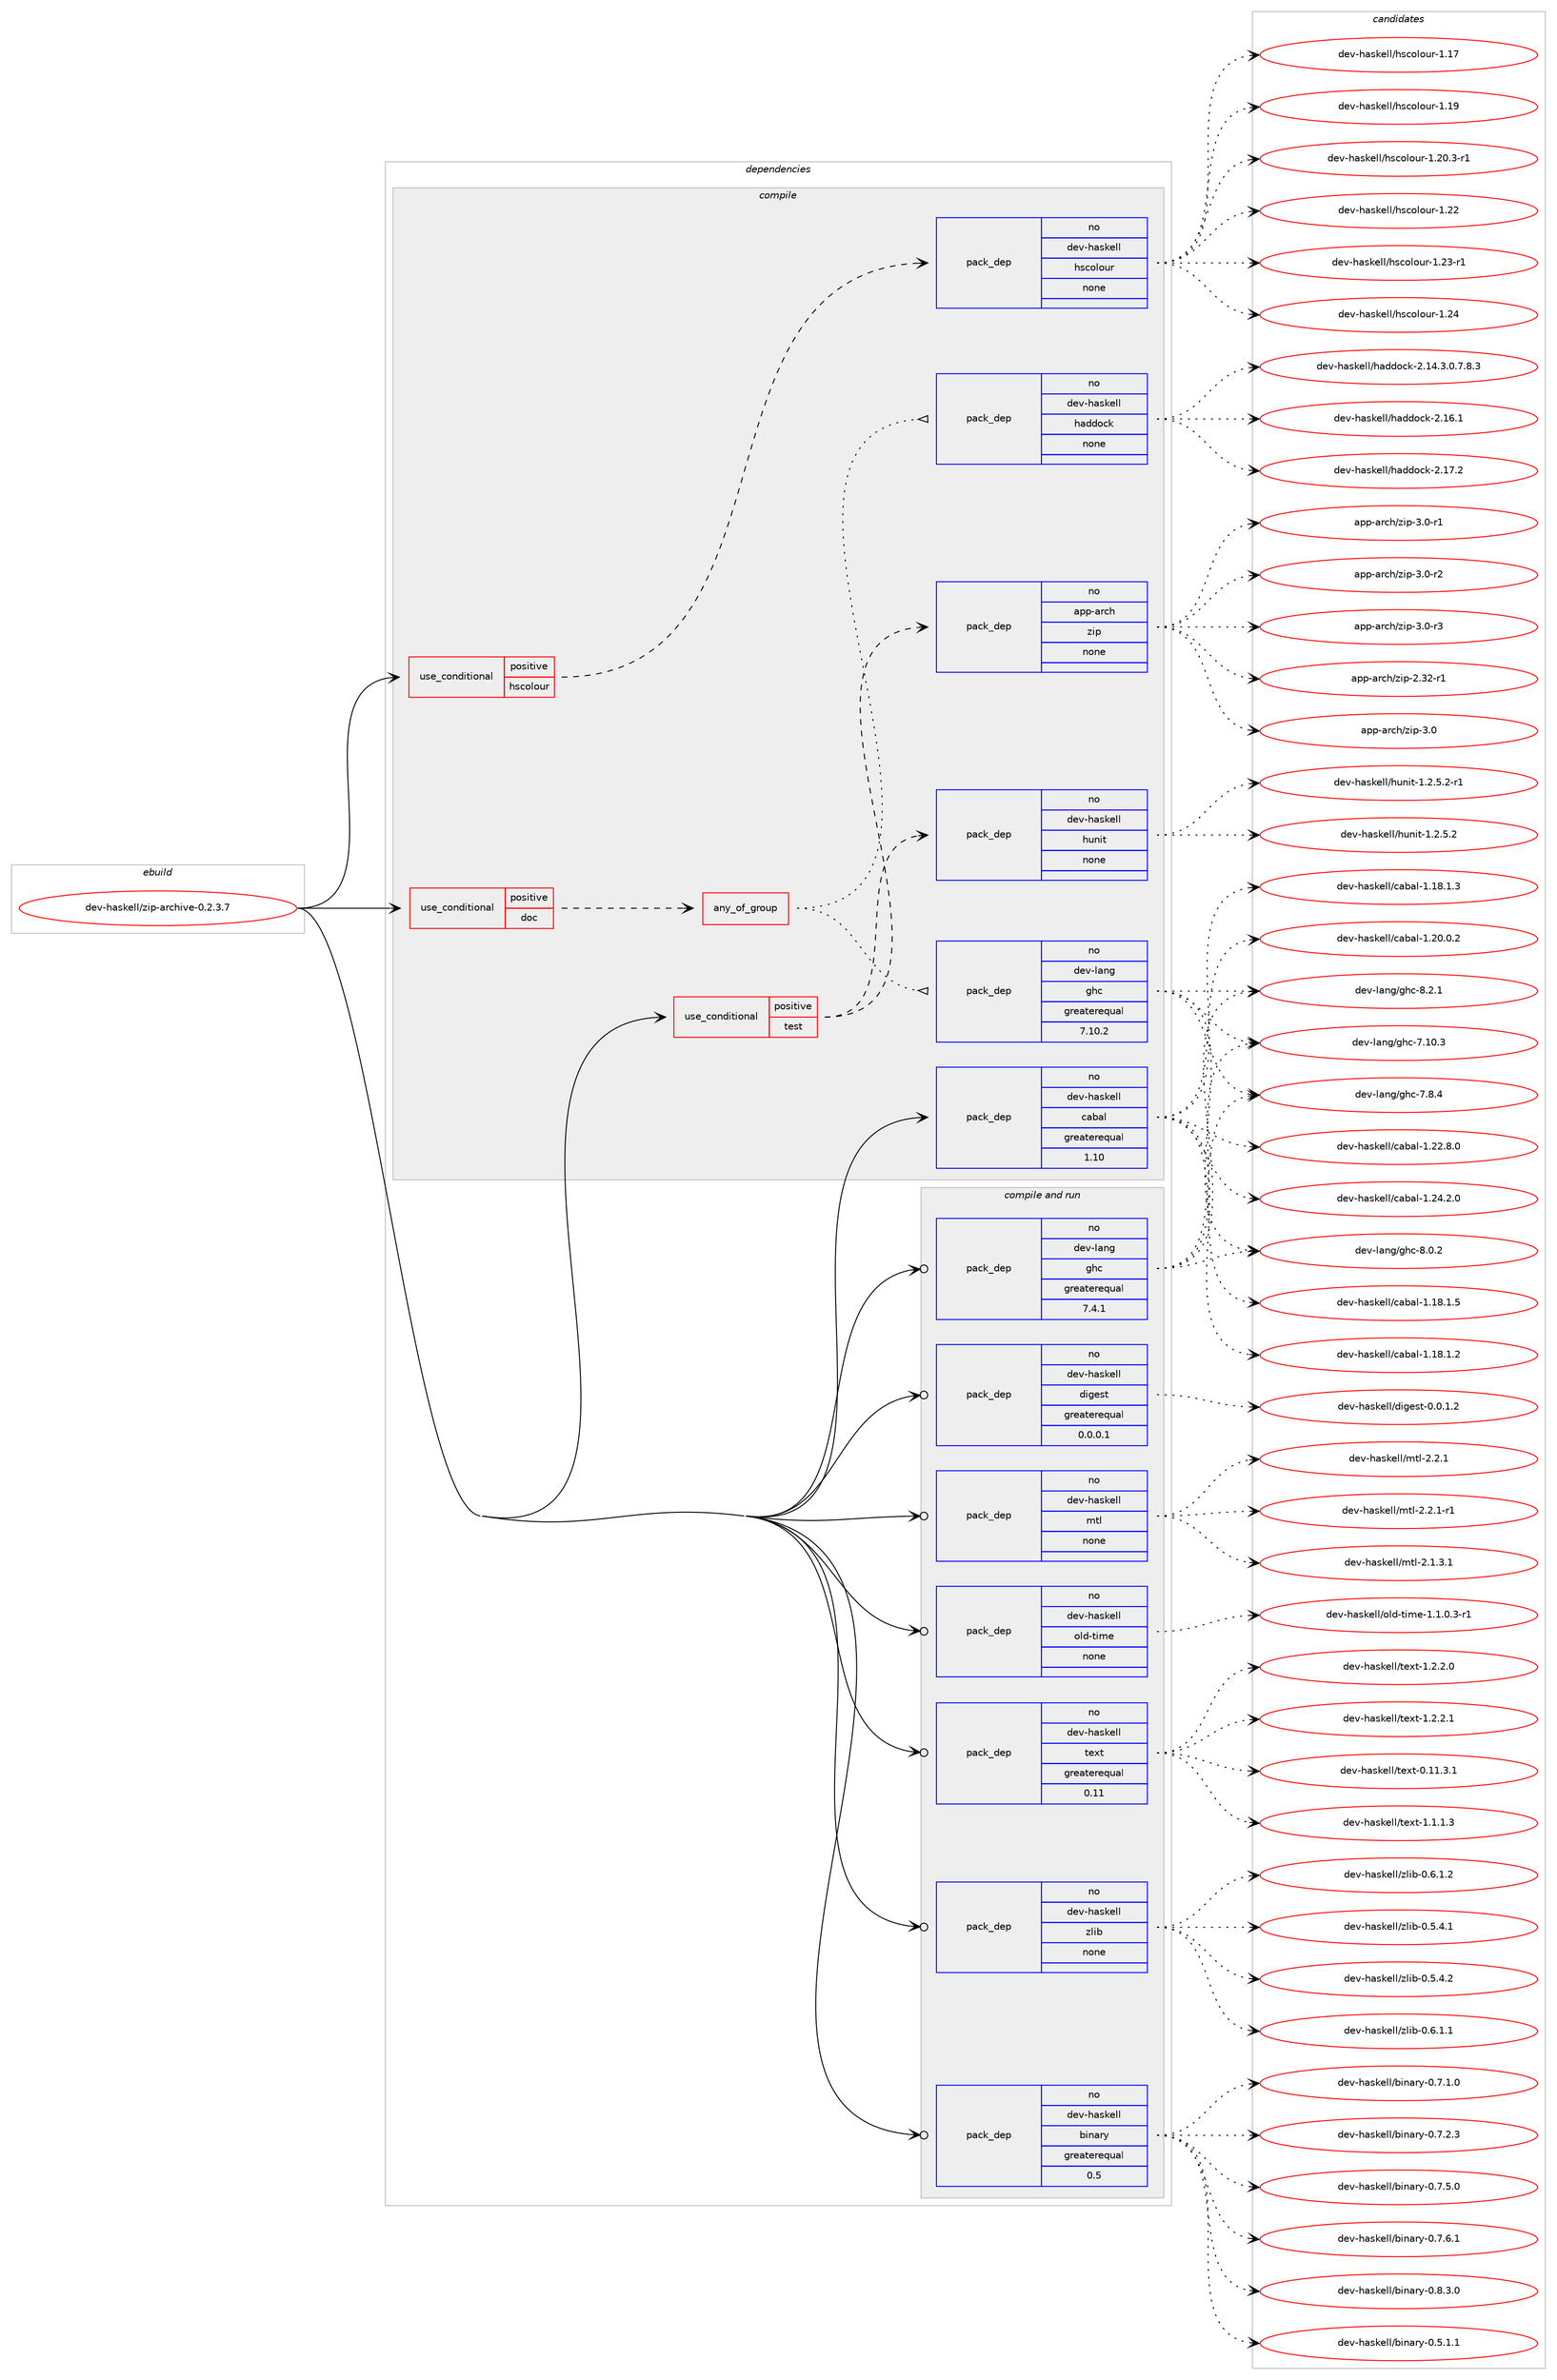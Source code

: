 digraph prolog {

# *************
# Graph options
# *************

newrank=true;
concentrate=true;
compound=true;
graph [rankdir=LR,fontname=Helvetica,fontsize=10,ranksep=1.5];#, ranksep=2.5, nodesep=0.2];
edge  [arrowhead=vee];
node  [fontname=Helvetica,fontsize=10];

# **********
# The ebuild
# **********

subgraph cluster_leftcol {
color=gray;
rank=same;
label=<<i>ebuild</i>>;
id [label="dev-haskell/zip-archive-0.2.3.7", color=red, width=4, href="../dev-haskell/zip-archive-0.2.3.7.svg"];
}

# ****************
# The dependencies
# ****************

subgraph cluster_midcol {
color=gray;
label=<<i>dependencies</i>>;
subgraph cluster_compile {
fillcolor="#eeeeee";
style=filled;
label=<<i>compile</i>>;
subgraph cond21622 {
dependency98322 [label=<<TABLE BORDER="0" CELLBORDER="1" CELLSPACING="0" CELLPADDING="4"><TR><TD ROWSPAN="3" CELLPADDING="10">use_conditional</TD></TR><TR><TD>positive</TD></TR><TR><TD>doc</TD></TR></TABLE>>, shape=none, color=red];
subgraph any2978 {
dependency98323 [label=<<TABLE BORDER="0" CELLBORDER="1" CELLSPACING="0" CELLPADDING="4"><TR><TD CELLPADDING="10">any_of_group</TD></TR></TABLE>>, shape=none, color=red];subgraph pack73692 {
dependency98324 [label=<<TABLE BORDER="0" CELLBORDER="1" CELLSPACING="0" CELLPADDING="4" WIDTH="220"><TR><TD ROWSPAN="6" CELLPADDING="30">pack_dep</TD></TR><TR><TD WIDTH="110">no</TD></TR><TR><TD>dev-haskell</TD></TR><TR><TD>haddock</TD></TR><TR><TD>none</TD></TR><TR><TD></TD></TR></TABLE>>, shape=none, color=blue];
}
dependency98323:e -> dependency98324:w [weight=20,style="dotted",arrowhead="oinv"];
subgraph pack73693 {
dependency98325 [label=<<TABLE BORDER="0" CELLBORDER="1" CELLSPACING="0" CELLPADDING="4" WIDTH="220"><TR><TD ROWSPAN="6" CELLPADDING="30">pack_dep</TD></TR><TR><TD WIDTH="110">no</TD></TR><TR><TD>dev-lang</TD></TR><TR><TD>ghc</TD></TR><TR><TD>greaterequal</TD></TR><TR><TD>7.10.2</TD></TR></TABLE>>, shape=none, color=blue];
}
dependency98323:e -> dependency98325:w [weight=20,style="dotted",arrowhead="oinv"];
}
dependency98322:e -> dependency98323:w [weight=20,style="dashed",arrowhead="vee"];
}
id:e -> dependency98322:w [weight=20,style="solid",arrowhead="vee"];
subgraph cond21623 {
dependency98326 [label=<<TABLE BORDER="0" CELLBORDER="1" CELLSPACING="0" CELLPADDING="4"><TR><TD ROWSPAN="3" CELLPADDING="10">use_conditional</TD></TR><TR><TD>positive</TD></TR><TR><TD>hscolour</TD></TR></TABLE>>, shape=none, color=red];
subgraph pack73694 {
dependency98327 [label=<<TABLE BORDER="0" CELLBORDER="1" CELLSPACING="0" CELLPADDING="4" WIDTH="220"><TR><TD ROWSPAN="6" CELLPADDING="30">pack_dep</TD></TR><TR><TD WIDTH="110">no</TD></TR><TR><TD>dev-haskell</TD></TR><TR><TD>hscolour</TD></TR><TR><TD>none</TD></TR><TR><TD></TD></TR></TABLE>>, shape=none, color=blue];
}
dependency98326:e -> dependency98327:w [weight=20,style="dashed",arrowhead="vee"];
}
id:e -> dependency98326:w [weight=20,style="solid",arrowhead="vee"];
subgraph cond21624 {
dependency98328 [label=<<TABLE BORDER="0" CELLBORDER="1" CELLSPACING="0" CELLPADDING="4"><TR><TD ROWSPAN="3" CELLPADDING="10">use_conditional</TD></TR><TR><TD>positive</TD></TR><TR><TD>test</TD></TR></TABLE>>, shape=none, color=red];
subgraph pack73695 {
dependency98329 [label=<<TABLE BORDER="0" CELLBORDER="1" CELLSPACING="0" CELLPADDING="4" WIDTH="220"><TR><TD ROWSPAN="6" CELLPADDING="30">pack_dep</TD></TR><TR><TD WIDTH="110">no</TD></TR><TR><TD>app-arch</TD></TR><TR><TD>zip</TD></TR><TR><TD>none</TD></TR><TR><TD></TD></TR></TABLE>>, shape=none, color=blue];
}
dependency98328:e -> dependency98329:w [weight=20,style="dashed",arrowhead="vee"];
subgraph pack73696 {
dependency98330 [label=<<TABLE BORDER="0" CELLBORDER="1" CELLSPACING="0" CELLPADDING="4" WIDTH="220"><TR><TD ROWSPAN="6" CELLPADDING="30">pack_dep</TD></TR><TR><TD WIDTH="110">no</TD></TR><TR><TD>dev-haskell</TD></TR><TR><TD>hunit</TD></TR><TR><TD>none</TD></TR><TR><TD></TD></TR></TABLE>>, shape=none, color=blue];
}
dependency98328:e -> dependency98330:w [weight=20,style="dashed",arrowhead="vee"];
}
id:e -> dependency98328:w [weight=20,style="solid",arrowhead="vee"];
subgraph pack73697 {
dependency98331 [label=<<TABLE BORDER="0" CELLBORDER="1" CELLSPACING="0" CELLPADDING="4" WIDTH="220"><TR><TD ROWSPAN="6" CELLPADDING="30">pack_dep</TD></TR><TR><TD WIDTH="110">no</TD></TR><TR><TD>dev-haskell</TD></TR><TR><TD>cabal</TD></TR><TR><TD>greaterequal</TD></TR><TR><TD>1.10</TD></TR></TABLE>>, shape=none, color=blue];
}
id:e -> dependency98331:w [weight=20,style="solid",arrowhead="vee"];
}
subgraph cluster_compileandrun {
fillcolor="#eeeeee";
style=filled;
label=<<i>compile and run</i>>;
subgraph pack73698 {
dependency98332 [label=<<TABLE BORDER="0" CELLBORDER="1" CELLSPACING="0" CELLPADDING="4" WIDTH="220"><TR><TD ROWSPAN="6" CELLPADDING="30">pack_dep</TD></TR><TR><TD WIDTH="110">no</TD></TR><TR><TD>dev-haskell</TD></TR><TR><TD>binary</TD></TR><TR><TD>greaterequal</TD></TR><TR><TD>0.5</TD></TR></TABLE>>, shape=none, color=blue];
}
id:e -> dependency98332:w [weight=20,style="solid",arrowhead="odotvee"];
subgraph pack73699 {
dependency98333 [label=<<TABLE BORDER="0" CELLBORDER="1" CELLSPACING="0" CELLPADDING="4" WIDTH="220"><TR><TD ROWSPAN="6" CELLPADDING="30">pack_dep</TD></TR><TR><TD WIDTH="110">no</TD></TR><TR><TD>dev-haskell</TD></TR><TR><TD>digest</TD></TR><TR><TD>greaterequal</TD></TR><TR><TD>0.0.0.1</TD></TR></TABLE>>, shape=none, color=blue];
}
id:e -> dependency98333:w [weight=20,style="solid",arrowhead="odotvee"];
subgraph pack73700 {
dependency98334 [label=<<TABLE BORDER="0" CELLBORDER="1" CELLSPACING="0" CELLPADDING="4" WIDTH="220"><TR><TD ROWSPAN="6" CELLPADDING="30">pack_dep</TD></TR><TR><TD WIDTH="110">no</TD></TR><TR><TD>dev-haskell</TD></TR><TR><TD>mtl</TD></TR><TR><TD>none</TD></TR><TR><TD></TD></TR></TABLE>>, shape=none, color=blue];
}
id:e -> dependency98334:w [weight=20,style="solid",arrowhead="odotvee"];
subgraph pack73701 {
dependency98335 [label=<<TABLE BORDER="0" CELLBORDER="1" CELLSPACING="0" CELLPADDING="4" WIDTH="220"><TR><TD ROWSPAN="6" CELLPADDING="30">pack_dep</TD></TR><TR><TD WIDTH="110">no</TD></TR><TR><TD>dev-haskell</TD></TR><TR><TD>old-time</TD></TR><TR><TD>none</TD></TR><TR><TD></TD></TR></TABLE>>, shape=none, color=blue];
}
id:e -> dependency98335:w [weight=20,style="solid",arrowhead="odotvee"];
subgraph pack73702 {
dependency98336 [label=<<TABLE BORDER="0" CELLBORDER="1" CELLSPACING="0" CELLPADDING="4" WIDTH="220"><TR><TD ROWSPAN="6" CELLPADDING="30">pack_dep</TD></TR><TR><TD WIDTH="110">no</TD></TR><TR><TD>dev-haskell</TD></TR><TR><TD>text</TD></TR><TR><TD>greaterequal</TD></TR><TR><TD>0.11</TD></TR></TABLE>>, shape=none, color=blue];
}
id:e -> dependency98336:w [weight=20,style="solid",arrowhead="odotvee"];
subgraph pack73703 {
dependency98337 [label=<<TABLE BORDER="0" CELLBORDER="1" CELLSPACING="0" CELLPADDING="4" WIDTH="220"><TR><TD ROWSPAN="6" CELLPADDING="30">pack_dep</TD></TR><TR><TD WIDTH="110">no</TD></TR><TR><TD>dev-haskell</TD></TR><TR><TD>zlib</TD></TR><TR><TD>none</TD></TR><TR><TD></TD></TR></TABLE>>, shape=none, color=blue];
}
id:e -> dependency98337:w [weight=20,style="solid",arrowhead="odotvee"];
subgraph pack73704 {
dependency98338 [label=<<TABLE BORDER="0" CELLBORDER="1" CELLSPACING="0" CELLPADDING="4" WIDTH="220"><TR><TD ROWSPAN="6" CELLPADDING="30">pack_dep</TD></TR><TR><TD WIDTH="110">no</TD></TR><TR><TD>dev-lang</TD></TR><TR><TD>ghc</TD></TR><TR><TD>greaterequal</TD></TR><TR><TD>7.4.1</TD></TR></TABLE>>, shape=none, color=blue];
}
id:e -> dependency98338:w [weight=20,style="solid",arrowhead="odotvee"];
}
subgraph cluster_run {
fillcolor="#eeeeee";
style=filled;
label=<<i>run</i>>;
}
}

# **************
# The candidates
# **************

subgraph cluster_choices {
rank=same;
color=gray;
label=<<i>candidates</i>>;

subgraph choice73692 {
color=black;
nodesep=1;
choice1001011184510497115107101108108471049710010011199107455046495246514648465546564651 [label="dev-haskell/haddock-2.14.3.0.7.8.3", color=red, width=4,href="../dev-haskell/haddock-2.14.3.0.7.8.3.svg"];
choice100101118451049711510710110810847104971001001119910745504649544649 [label="dev-haskell/haddock-2.16.1", color=red, width=4,href="../dev-haskell/haddock-2.16.1.svg"];
choice100101118451049711510710110810847104971001001119910745504649554650 [label="dev-haskell/haddock-2.17.2", color=red, width=4,href="../dev-haskell/haddock-2.17.2.svg"];
dependency98324:e -> choice1001011184510497115107101108108471049710010011199107455046495246514648465546564651:w [style=dotted,weight="100"];
dependency98324:e -> choice100101118451049711510710110810847104971001001119910745504649544649:w [style=dotted,weight="100"];
dependency98324:e -> choice100101118451049711510710110810847104971001001119910745504649554650:w [style=dotted,weight="100"];
}
subgraph choice73693 {
color=black;
nodesep=1;
choice1001011184510897110103471031049945554649484651 [label="dev-lang/ghc-7.10.3", color=red, width=4,href="../dev-lang/ghc-7.10.3.svg"];
choice10010111845108971101034710310499455546564652 [label="dev-lang/ghc-7.8.4", color=red, width=4,href="../dev-lang/ghc-7.8.4.svg"];
choice10010111845108971101034710310499455646484650 [label="dev-lang/ghc-8.0.2", color=red, width=4,href="../dev-lang/ghc-8.0.2.svg"];
choice10010111845108971101034710310499455646504649 [label="dev-lang/ghc-8.2.1", color=red, width=4,href="../dev-lang/ghc-8.2.1.svg"];
dependency98325:e -> choice1001011184510897110103471031049945554649484651:w [style=dotted,weight="100"];
dependency98325:e -> choice10010111845108971101034710310499455546564652:w [style=dotted,weight="100"];
dependency98325:e -> choice10010111845108971101034710310499455646484650:w [style=dotted,weight="100"];
dependency98325:e -> choice10010111845108971101034710310499455646504649:w [style=dotted,weight="100"];
}
subgraph choice73694 {
color=black;
nodesep=1;
choice100101118451049711510710110810847104115991111081111171144549464955 [label="dev-haskell/hscolour-1.17", color=red, width=4,href="../dev-haskell/hscolour-1.17.svg"];
choice100101118451049711510710110810847104115991111081111171144549464957 [label="dev-haskell/hscolour-1.19", color=red, width=4,href="../dev-haskell/hscolour-1.19.svg"];
choice10010111845104971151071011081084710411599111108111117114454946504846514511449 [label="dev-haskell/hscolour-1.20.3-r1", color=red, width=4,href="../dev-haskell/hscolour-1.20.3-r1.svg"];
choice100101118451049711510710110810847104115991111081111171144549465050 [label="dev-haskell/hscolour-1.22", color=red, width=4,href="../dev-haskell/hscolour-1.22.svg"];
choice1001011184510497115107101108108471041159911110811111711445494650514511449 [label="dev-haskell/hscolour-1.23-r1", color=red, width=4,href="../dev-haskell/hscolour-1.23-r1.svg"];
choice100101118451049711510710110810847104115991111081111171144549465052 [label="dev-haskell/hscolour-1.24", color=red, width=4,href="../dev-haskell/hscolour-1.24.svg"];
dependency98327:e -> choice100101118451049711510710110810847104115991111081111171144549464955:w [style=dotted,weight="100"];
dependency98327:e -> choice100101118451049711510710110810847104115991111081111171144549464957:w [style=dotted,weight="100"];
dependency98327:e -> choice10010111845104971151071011081084710411599111108111117114454946504846514511449:w [style=dotted,weight="100"];
dependency98327:e -> choice100101118451049711510710110810847104115991111081111171144549465050:w [style=dotted,weight="100"];
dependency98327:e -> choice1001011184510497115107101108108471041159911110811111711445494650514511449:w [style=dotted,weight="100"];
dependency98327:e -> choice100101118451049711510710110810847104115991111081111171144549465052:w [style=dotted,weight="100"];
}
subgraph choice73695 {
color=black;
nodesep=1;
choice971121124597114991044712210511245504651504511449 [label="app-arch/zip-2.32-r1", color=red, width=4,href="../app-arch/zip-2.32-r1.svg"];
choice971121124597114991044712210511245514648 [label="app-arch/zip-3.0", color=red, width=4,href="../app-arch/zip-3.0.svg"];
choice9711211245971149910447122105112455146484511449 [label="app-arch/zip-3.0-r1", color=red, width=4,href="../app-arch/zip-3.0-r1.svg"];
choice9711211245971149910447122105112455146484511450 [label="app-arch/zip-3.0-r2", color=red, width=4,href="../app-arch/zip-3.0-r2.svg"];
choice9711211245971149910447122105112455146484511451 [label="app-arch/zip-3.0-r3", color=red, width=4,href="../app-arch/zip-3.0-r3.svg"];
dependency98329:e -> choice971121124597114991044712210511245504651504511449:w [style=dotted,weight="100"];
dependency98329:e -> choice971121124597114991044712210511245514648:w [style=dotted,weight="100"];
dependency98329:e -> choice9711211245971149910447122105112455146484511449:w [style=dotted,weight="100"];
dependency98329:e -> choice9711211245971149910447122105112455146484511450:w [style=dotted,weight="100"];
dependency98329:e -> choice9711211245971149910447122105112455146484511451:w [style=dotted,weight="100"];
}
subgraph choice73696 {
color=black;
nodesep=1;
choice1001011184510497115107101108108471041171101051164549465046534650 [label="dev-haskell/hunit-1.2.5.2", color=red, width=4,href="../dev-haskell/hunit-1.2.5.2.svg"];
choice10010111845104971151071011081084710411711010511645494650465346504511449 [label="dev-haskell/hunit-1.2.5.2-r1", color=red, width=4,href="../dev-haskell/hunit-1.2.5.2-r1.svg"];
dependency98330:e -> choice1001011184510497115107101108108471041171101051164549465046534650:w [style=dotted,weight="100"];
dependency98330:e -> choice10010111845104971151071011081084710411711010511645494650465346504511449:w [style=dotted,weight="100"];
}
subgraph choice73697 {
color=black;
nodesep=1;
choice10010111845104971151071011081084799979897108454946495646494650 [label="dev-haskell/cabal-1.18.1.2", color=red, width=4,href="../dev-haskell/cabal-1.18.1.2.svg"];
choice10010111845104971151071011081084799979897108454946495646494651 [label="dev-haskell/cabal-1.18.1.3", color=red, width=4,href="../dev-haskell/cabal-1.18.1.3.svg"];
choice10010111845104971151071011081084799979897108454946495646494653 [label="dev-haskell/cabal-1.18.1.5", color=red, width=4,href="../dev-haskell/cabal-1.18.1.5.svg"];
choice10010111845104971151071011081084799979897108454946504846484650 [label="dev-haskell/cabal-1.20.0.2", color=red, width=4,href="../dev-haskell/cabal-1.20.0.2.svg"];
choice10010111845104971151071011081084799979897108454946505046564648 [label="dev-haskell/cabal-1.22.8.0", color=red, width=4,href="../dev-haskell/cabal-1.22.8.0.svg"];
choice10010111845104971151071011081084799979897108454946505246504648 [label="dev-haskell/cabal-1.24.2.0", color=red, width=4,href="../dev-haskell/cabal-1.24.2.0.svg"];
dependency98331:e -> choice10010111845104971151071011081084799979897108454946495646494650:w [style=dotted,weight="100"];
dependency98331:e -> choice10010111845104971151071011081084799979897108454946495646494651:w [style=dotted,weight="100"];
dependency98331:e -> choice10010111845104971151071011081084799979897108454946495646494653:w [style=dotted,weight="100"];
dependency98331:e -> choice10010111845104971151071011081084799979897108454946504846484650:w [style=dotted,weight="100"];
dependency98331:e -> choice10010111845104971151071011081084799979897108454946505046564648:w [style=dotted,weight="100"];
dependency98331:e -> choice10010111845104971151071011081084799979897108454946505246504648:w [style=dotted,weight="100"];
}
subgraph choice73698 {
color=black;
nodesep=1;
choice10010111845104971151071011081084798105110971141214548465346494649 [label="dev-haskell/binary-0.5.1.1", color=red, width=4,href="../dev-haskell/binary-0.5.1.1.svg"];
choice10010111845104971151071011081084798105110971141214548465546494648 [label="dev-haskell/binary-0.7.1.0", color=red, width=4,href="../dev-haskell/binary-0.7.1.0.svg"];
choice10010111845104971151071011081084798105110971141214548465546504651 [label="dev-haskell/binary-0.7.2.3", color=red, width=4,href="../dev-haskell/binary-0.7.2.3.svg"];
choice10010111845104971151071011081084798105110971141214548465546534648 [label="dev-haskell/binary-0.7.5.0", color=red, width=4,href="../dev-haskell/binary-0.7.5.0.svg"];
choice10010111845104971151071011081084798105110971141214548465546544649 [label="dev-haskell/binary-0.7.6.1", color=red, width=4,href="../dev-haskell/binary-0.7.6.1.svg"];
choice10010111845104971151071011081084798105110971141214548465646514648 [label="dev-haskell/binary-0.8.3.0", color=red, width=4,href="../dev-haskell/binary-0.8.3.0.svg"];
dependency98332:e -> choice10010111845104971151071011081084798105110971141214548465346494649:w [style=dotted,weight="100"];
dependency98332:e -> choice10010111845104971151071011081084798105110971141214548465546494648:w [style=dotted,weight="100"];
dependency98332:e -> choice10010111845104971151071011081084798105110971141214548465546504651:w [style=dotted,weight="100"];
dependency98332:e -> choice10010111845104971151071011081084798105110971141214548465546534648:w [style=dotted,weight="100"];
dependency98332:e -> choice10010111845104971151071011081084798105110971141214548465546544649:w [style=dotted,weight="100"];
dependency98332:e -> choice10010111845104971151071011081084798105110971141214548465646514648:w [style=dotted,weight="100"];
}
subgraph choice73699 {
color=black;
nodesep=1;
choice1001011184510497115107101108108471001051031011151164548464846494650 [label="dev-haskell/digest-0.0.1.2", color=red, width=4,href="../dev-haskell/digest-0.0.1.2.svg"];
dependency98333:e -> choice1001011184510497115107101108108471001051031011151164548464846494650:w [style=dotted,weight="100"];
}
subgraph choice73700 {
color=black;
nodesep=1;
choice1001011184510497115107101108108471091161084550464946514649 [label="dev-haskell/mtl-2.1.3.1", color=red, width=4,href="../dev-haskell/mtl-2.1.3.1.svg"];
choice100101118451049711510710110810847109116108455046504649 [label="dev-haskell/mtl-2.2.1", color=red, width=4,href="../dev-haskell/mtl-2.2.1.svg"];
choice1001011184510497115107101108108471091161084550465046494511449 [label="dev-haskell/mtl-2.2.1-r1", color=red, width=4,href="../dev-haskell/mtl-2.2.1-r1.svg"];
dependency98334:e -> choice1001011184510497115107101108108471091161084550464946514649:w [style=dotted,weight="100"];
dependency98334:e -> choice100101118451049711510710110810847109116108455046504649:w [style=dotted,weight="100"];
dependency98334:e -> choice1001011184510497115107101108108471091161084550465046494511449:w [style=dotted,weight="100"];
}
subgraph choice73701 {
color=black;
nodesep=1;
choice1001011184510497115107101108108471111081004511610510910145494649464846514511449 [label="dev-haskell/old-time-1.1.0.3-r1", color=red, width=4,href="../dev-haskell/old-time-1.1.0.3-r1.svg"];
dependency98335:e -> choice1001011184510497115107101108108471111081004511610510910145494649464846514511449:w [style=dotted,weight="100"];
}
subgraph choice73702 {
color=black;
nodesep=1;
choice100101118451049711510710110810847116101120116454846494946514649 [label="dev-haskell/text-0.11.3.1", color=red, width=4,href="../dev-haskell/text-0.11.3.1.svg"];
choice1001011184510497115107101108108471161011201164549464946494651 [label="dev-haskell/text-1.1.1.3", color=red, width=4,href="../dev-haskell/text-1.1.1.3.svg"];
choice1001011184510497115107101108108471161011201164549465046504648 [label="dev-haskell/text-1.2.2.0", color=red, width=4,href="../dev-haskell/text-1.2.2.0.svg"];
choice1001011184510497115107101108108471161011201164549465046504649 [label="dev-haskell/text-1.2.2.1", color=red, width=4,href="../dev-haskell/text-1.2.2.1.svg"];
dependency98336:e -> choice100101118451049711510710110810847116101120116454846494946514649:w [style=dotted,weight="100"];
dependency98336:e -> choice1001011184510497115107101108108471161011201164549464946494651:w [style=dotted,weight="100"];
dependency98336:e -> choice1001011184510497115107101108108471161011201164549465046504648:w [style=dotted,weight="100"];
dependency98336:e -> choice1001011184510497115107101108108471161011201164549465046504649:w [style=dotted,weight="100"];
}
subgraph choice73703 {
color=black;
nodesep=1;
choice100101118451049711510710110810847122108105984548465346524649 [label="dev-haskell/zlib-0.5.4.1", color=red, width=4,href="../dev-haskell/zlib-0.5.4.1.svg"];
choice100101118451049711510710110810847122108105984548465346524650 [label="dev-haskell/zlib-0.5.4.2", color=red, width=4,href="../dev-haskell/zlib-0.5.4.2.svg"];
choice100101118451049711510710110810847122108105984548465446494649 [label="dev-haskell/zlib-0.6.1.1", color=red, width=4,href="../dev-haskell/zlib-0.6.1.1.svg"];
choice100101118451049711510710110810847122108105984548465446494650 [label="dev-haskell/zlib-0.6.1.2", color=red, width=4,href="../dev-haskell/zlib-0.6.1.2.svg"];
dependency98337:e -> choice100101118451049711510710110810847122108105984548465346524649:w [style=dotted,weight="100"];
dependency98337:e -> choice100101118451049711510710110810847122108105984548465346524650:w [style=dotted,weight="100"];
dependency98337:e -> choice100101118451049711510710110810847122108105984548465446494649:w [style=dotted,weight="100"];
dependency98337:e -> choice100101118451049711510710110810847122108105984548465446494650:w [style=dotted,weight="100"];
}
subgraph choice73704 {
color=black;
nodesep=1;
choice1001011184510897110103471031049945554649484651 [label="dev-lang/ghc-7.10.3", color=red, width=4,href="../dev-lang/ghc-7.10.3.svg"];
choice10010111845108971101034710310499455546564652 [label="dev-lang/ghc-7.8.4", color=red, width=4,href="../dev-lang/ghc-7.8.4.svg"];
choice10010111845108971101034710310499455646484650 [label="dev-lang/ghc-8.0.2", color=red, width=4,href="../dev-lang/ghc-8.0.2.svg"];
choice10010111845108971101034710310499455646504649 [label="dev-lang/ghc-8.2.1", color=red, width=4,href="../dev-lang/ghc-8.2.1.svg"];
dependency98338:e -> choice1001011184510897110103471031049945554649484651:w [style=dotted,weight="100"];
dependency98338:e -> choice10010111845108971101034710310499455546564652:w [style=dotted,weight="100"];
dependency98338:e -> choice10010111845108971101034710310499455646484650:w [style=dotted,weight="100"];
dependency98338:e -> choice10010111845108971101034710310499455646504649:w [style=dotted,weight="100"];
}
}

}
